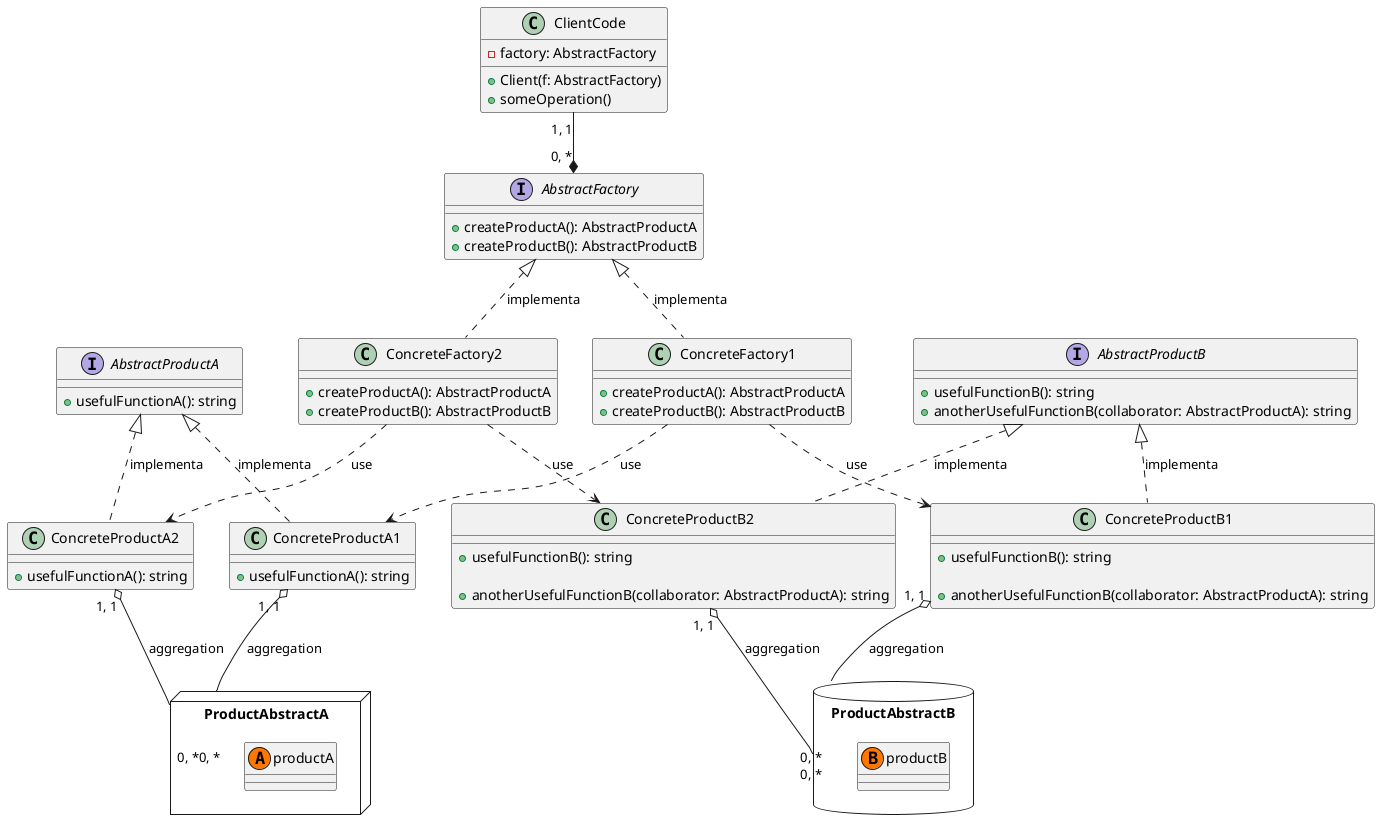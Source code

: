 @startuml af
' skinparam packageStyle rectangle

'
' A interface Abstract Factory declara um conjunto de métodos que retornam
' diferentes produtos abstratos. Esses produtos são chamados de família e são
' relacionado por um tema ou conceito de alto nível. Produtos de uma família geralmente são
' capazes de colaborar entre si. Uma família de produtos pode ter vários
' variantes, mas os produtos de uma variante são incompatíveis com produtos de
' outro.

  interface AbstractFactory{
    +createProductA(): AbstractProductA
    +createProductB(): AbstractProductB
  }
  
' As fábricas de concreto produzem uma família de produtos que pertencem a um único
' variante. A fábrica garante que os produtos resultantes são compatíveis. Nota
' que as assinaturas dos métodos da Fábrica de Concreto retornem um produto abstrato,
' enquanto dentro do método um produto concreto é instanciado.

  class ConcreteFactory1{
    +createProductA(): AbstractProductA
    +createProductB(): AbstractProductB
  }

' Cada Fábrica de Concreto possui uma variante de produto correspondente.

  class ConcreteFactory2{
    +createProductA(): AbstractProductA
    +createProductB(): AbstractProductB
  }

' Cada produto distinto de uma família de produtos deve ter uma interface básica. Todos
' variantes do produto devem implementar esta interface.

  interface AbstractProductA{
    +usefulFunctionA(): string
  }

' Esses produtos de concreto são criados por fábricas de concreto correspondentes.

  class ConcreteProductA1{
    +usefulFunctionA(): string
  }

  class ConcreteProductA2{
    +usefulFunctionA(): string
  }

  interface AbstractProductB{
    +usefulFunctionB(): string
    +anotherUsefulFunctionB(collaborator: AbstractProductA): string
  }

' Esta é a interface básica de outro produto. Todos os produtos podem interagir
' entre si, mas a interação adequada só é possível entre produtos de
' a mesma variante concreta.

  class ConcreteProductB1{

    ' O produto B é capaz de fazer suas próprias coisas ...
    +usefulFunctionB(): string

    ' ... mas também pode colaborar com o ProdutoA.
    '
    ' A Abstract Factory certifica-se de que todos os produtos que cria são da
    ' mesma variante e, portanto, compatível.
    +anotherUsefulFunctionB(collaborator: AbstractProductA): string
  }

' Esses produtos de concreto são criados por fábricas de concreto correspondentes.

  class ConcreteProductB2{
    +usefulFunctionB(): string

    ' A variante, Produto B2, só funciona corretamente com a variante,
    ' Produto A2. No entanto, ele aceita qualquer instância de AbstractProductA como
    ' um argumento.
    +anotherUsefulFunctionB(collaborator: AbstractProductA): string
  }

' O código do cliente funciona com fábricas e produtos apenas por meio de resumo
' tipos: AbstractFactory e AbstractProduct. Isso permite que você passe por qualquer fábrica ou
' subclasse do produto para o código do cliente sem quebrá-lo.

  class ClientCode {
    -factory: AbstractFactory
    +Client(f: AbstractFactory)
    +someOperation()
  '   const ProductAbstractA = factory.createProductA();
  '   const ProductAbstractB = factory.createProductB();

  '   console.log(ProductAbstractB.usefulFunctionB());
  '   console.log(ProductAbstractB.anotherUsefulFunctionB(ProductAbstractA));
  }

  package ProductAbstractA <<Node>> {
    class productA << (A,#FF7700) >>
  }

  package ProductAbstractB <<Database>> {
    class productB << (B,#FF7700) >>
  }

  ClientCode "1, 1" --* "0, *" AbstractFactory

  AbstractFactory <|.. ConcreteFactory1  : implementa
  AbstractFactory <|.. ConcreteFactory2  : implementa
  ConcreteFactory1 ..> ConcreteProductA1  : use
  ConcreteFactory1 ..> ConcreteProductB1  : use
  ConcreteFactory2 ..> ConcreteProductA2  : use
  ConcreteFactory2 ..> ConcreteProductB2  : use
  ' ConcreteFactory1 "1, 1" o-- "0, *" AbstractProductA  : aggregation
  ' ConcreteFactory1 "1, 1" o-- "0, *" AbstractProductB  : aggregation
  ' ConcreteFactory2 "1, 1" o-- "0, *" AbstractProductA  : aggregation
  ' ConcreteFactory2 "1, 1" o-- "0, *" AbstractProductB  : aggregation
  AbstractProductA <|.. ConcreteProductA1 : implementa
  AbstractProductB <|.. ConcreteProductB1 : implementa
  AbstractProductA <|.. ConcreteProductA2 : implementa
  AbstractProductB <|.. ConcreteProductB2 : implementa
  ConcreteProductA1 "1, 1" o-- "0, *" ProductAbstractA : aggregation
  ConcreteProductA2 "1, 1" o-- "0, *" ProductAbstractA : aggregation
  ConcreteProductB1 "1, 1" o-- "0, *" ProductAbstractB : aggregation
  ConcreteProductB2 "1, 1" o-- "0, *" ProductAbstractB : aggregation

@enduml